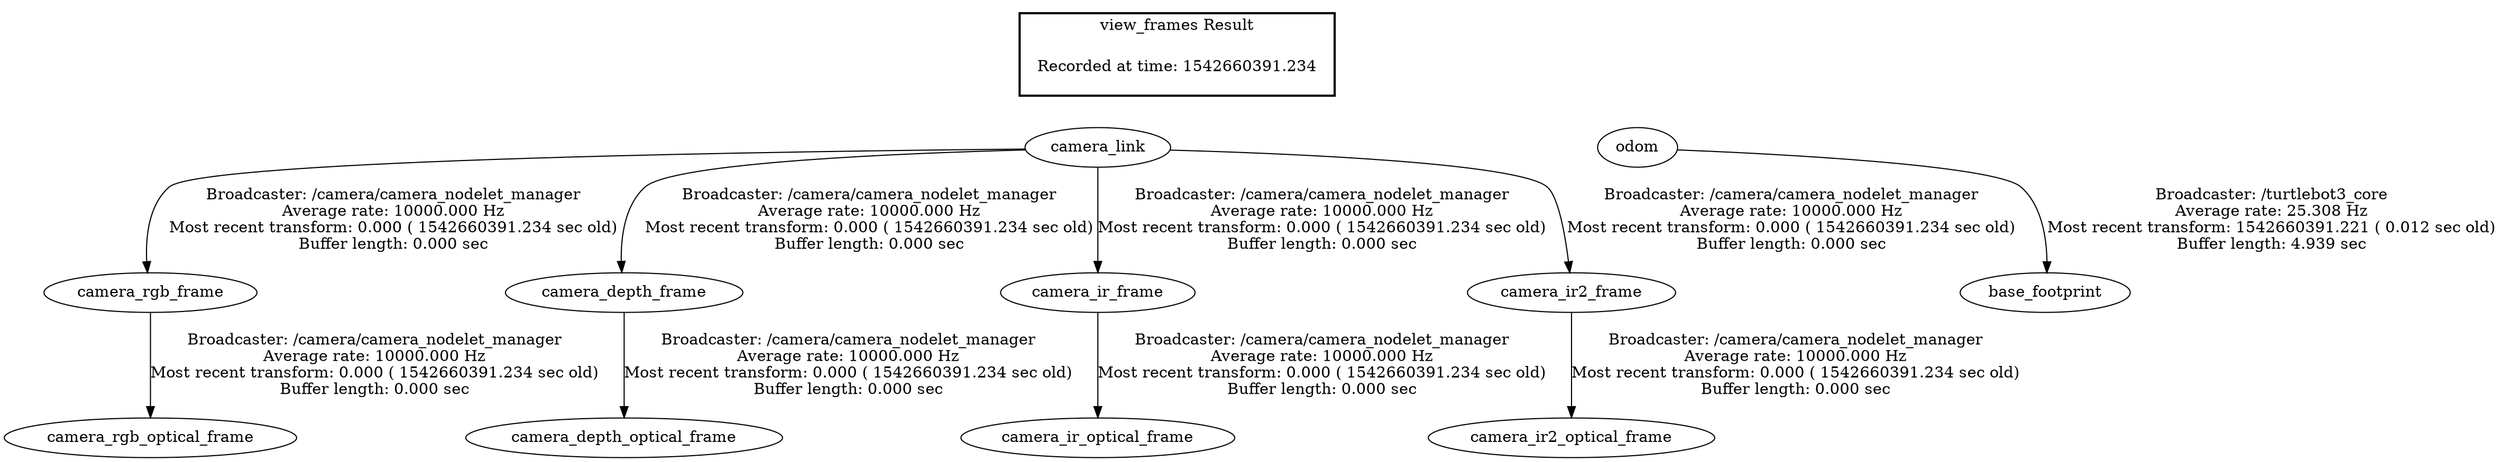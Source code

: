 digraph G {
"camera_link" -> "camera_rgb_frame"[label="Broadcaster: /camera/camera_nodelet_manager\nAverage rate: 10000.000 Hz\nMost recent transform: 0.000 ( 1542660391.234 sec old)\nBuffer length: 0.000 sec\n"];
"camera_rgb_frame" -> "camera_rgb_optical_frame"[label="Broadcaster: /camera/camera_nodelet_manager\nAverage rate: 10000.000 Hz\nMost recent transform: 0.000 ( 1542660391.234 sec old)\nBuffer length: 0.000 sec\n"];
"camera_link" -> "camera_depth_frame"[label="Broadcaster: /camera/camera_nodelet_manager\nAverage rate: 10000.000 Hz\nMost recent transform: 0.000 ( 1542660391.234 sec old)\nBuffer length: 0.000 sec\n"];
"camera_depth_frame" -> "camera_depth_optical_frame"[label="Broadcaster: /camera/camera_nodelet_manager\nAverage rate: 10000.000 Hz\nMost recent transform: 0.000 ( 1542660391.234 sec old)\nBuffer length: 0.000 sec\n"];
"camera_link" -> "camera_ir_frame"[label="Broadcaster: /camera/camera_nodelet_manager\nAverage rate: 10000.000 Hz\nMost recent transform: 0.000 ( 1542660391.234 sec old)\nBuffer length: 0.000 sec\n"];
"camera_ir_frame" -> "camera_ir_optical_frame"[label="Broadcaster: /camera/camera_nodelet_manager\nAverage rate: 10000.000 Hz\nMost recent transform: 0.000 ( 1542660391.234 sec old)\nBuffer length: 0.000 sec\n"];
"camera_link" -> "camera_ir2_frame"[label="Broadcaster: /camera/camera_nodelet_manager\nAverage rate: 10000.000 Hz\nMost recent transform: 0.000 ( 1542660391.234 sec old)\nBuffer length: 0.000 sec\n"];
"camera_ir2_frame" -> "camera_ir2_optical_frame"[label="Broadcaster: /camera/camera_nodelet_manager\nAverage rate: 10000.000 Hz\nMost recent transform: 0.000 ( 1542660391.234 sec old)\nBuffer length: 0.000 sec\n"];
"odom" -> "base_footprint"[label="Broadcaster: /turtlebot3_core\nAverage rate: 25.308 Hz\nMost recent transform: 1542660391.221 ( 0.012 sec old)\nBuffer length: 4.939 sec\n"];
edge [style=invis];
 subgraph cluster_legend { style=bold; color=black; label ="view_frames Result";
"Recorded at time: 1542660391.234"[ shape=plaintext ] ;
 }->"camera_link";
edge [style=invis];
 subgraph cluster_legend { style=bold; color=black; label ="view_frames Result";
"Recorded at time: 1542660391.234"[ shape=plaintext ] ;
 }->"odom";
}
